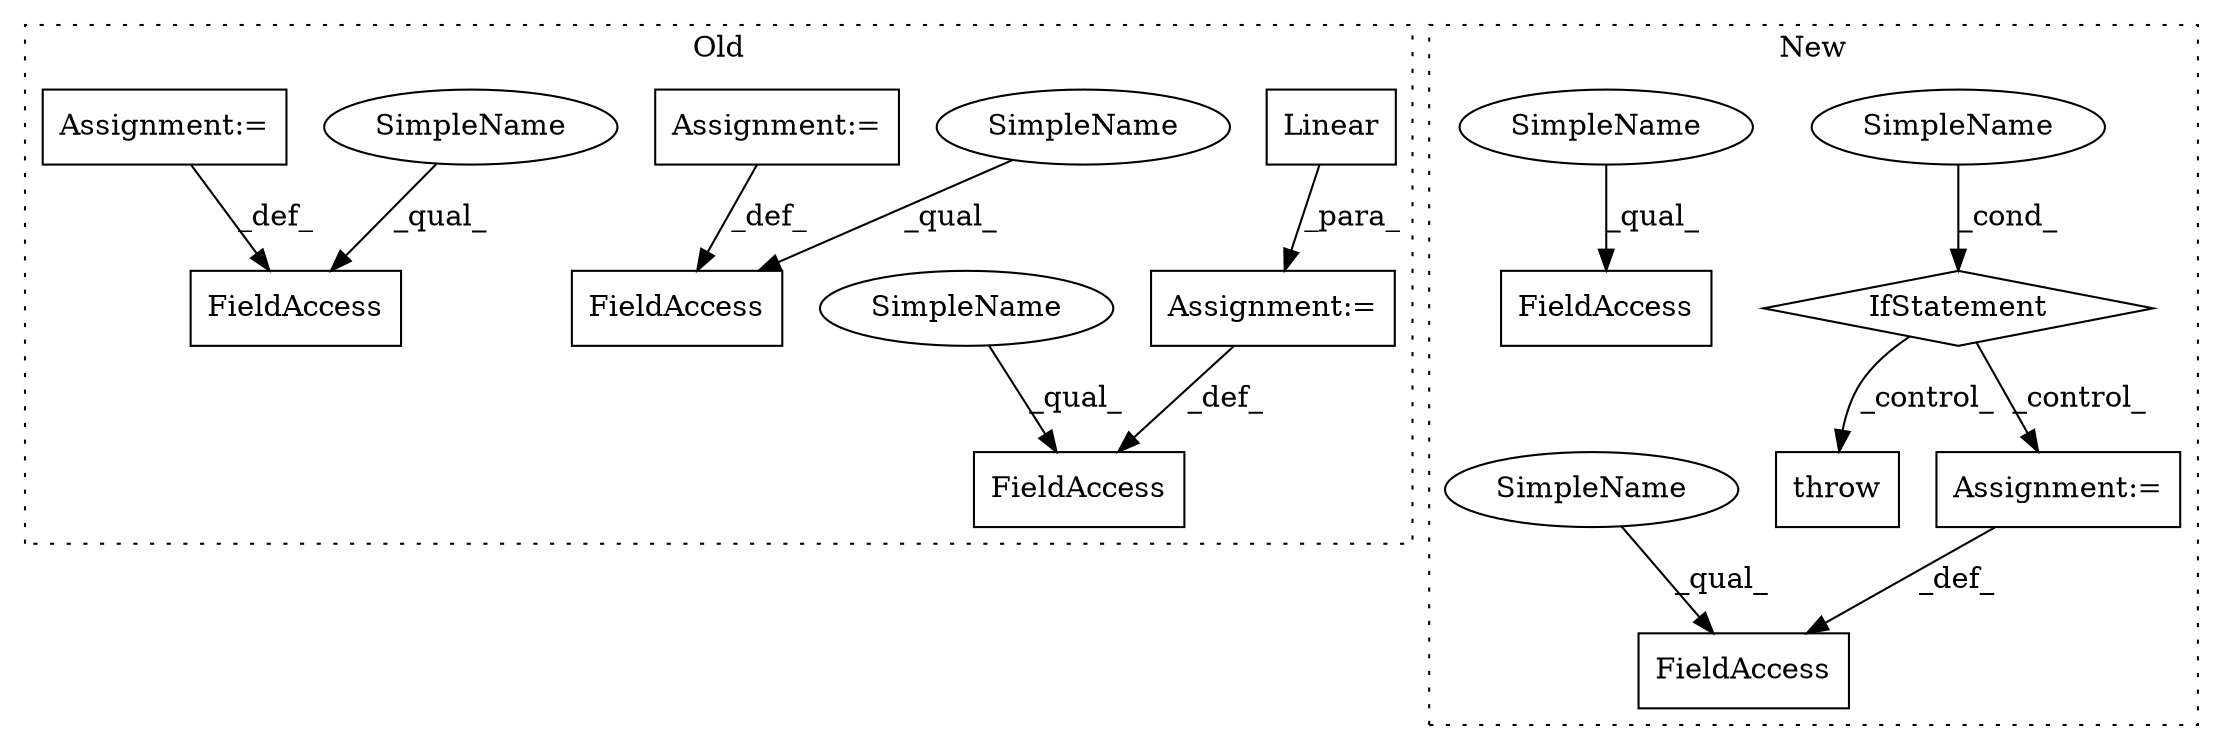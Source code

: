 digraph G {
subgraph cluster0 {
1 [label="Linear" a="32" s="689,733" l="7,1" shape="box"];
3 [label="FieldAccess" a="22" s="673" l="12" shape="box"];
7 [label="Assignment:=" a="7" s="685" l="1" shape="box"];
10 [label="FieldAccess" a="22" s="785" l="9" shape="box"];
11 [label="Assignment:=" a="7" s="794" l="1" shape="box"];
12 [label="FieldAccess" a="22" s="896" l="12" shape="box"];
13 [label="Assignment:=" a="7" s="908" l="1" shape="box"];
14 [label="SimpleName" a="42" s="673" l="4" shape="ellipse"];
15 [label="SimpleName" a="42" s="896" l="4" shape="ellipse"];
16 [label="SimpleName" a="42" s="785" l="4" shape="ellipse"];
label = "Old";
style="dotted";
}
subgraph cluster1 {
2 [label="throw" a="53" s="495" l="6" shape="box"];
4 [label="IfStatement" a="25" s="414,484" l="8,3" shape="diamond"];
5 [label="SimpleName" a="42" s="" l="" shape="ellipse"];
6 [label="Assignment:=" a="7" s="961" l="1" shape="box"];
8 [label="FieldAccess" a="22" s="950" l="11" shape="box"];
9 [label="FieldAccess" a="22" s="1137" l="9" shape="box"];
17 [label="SimpleName" a="42" s="950" l="4" shape="ellipse"];
18 [label="SimpleName" a="42" s="1137" l="4" shape="ellipse"];
label = "New";
style="dotted";
}
1 -> 7 [label="_para_"];
4 -> 2 [label="_control_"];
4 -> 6 [label="_control_"];
5 -> 4 [label="_cond_"];
6 -> 8 [label="_def_"];
7 -> 3 [label="_def_"];
11 -> 10 [label="_def_"];
13 -> 12 [label="_def_"];
14 -> 3 [label="_qual_"];
15 -> 12 [label="_qual_"];
16 -> 10 [label="_qual_"];
17 -> 8 [label="_qual_"];
18 -> 9 [label="_qual_"];
}